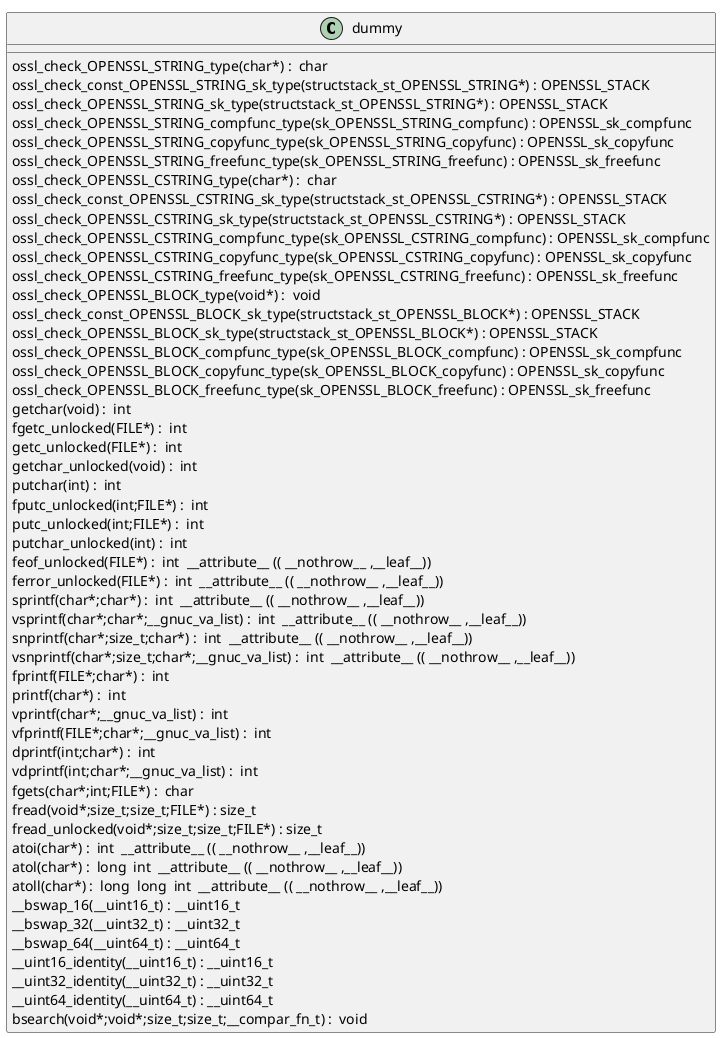 @startuml
!pragma layout smetana
class dummy {
ossl_check_OPENSSL_STRING_type(char*) :  char  [[[./../../.././qc/crypto/evp/dh_ctrl.c.html#455]]]
ossl_check_const_OPENSSL_STRING_sk_type(structstack_st_OPENSSL_STRING*) : OPENSSL_STACK [[[./../../.././qc/crypto/evp/dh_ctrl.c.html#455]]]
ossl_check_OPENSSL_STRING_sk_type(structstack_st_OPENSSL_STRING*) : OPENSSL_STACK [[[./../../.././qc/crypto/evp/dh_ctrl.c.html#455]]]
ossl_check_OPENSSL_STRING_compfunc_type(sk_OPENSSL_STRING_compfunc) : OPENSSL_sk_compfunc [[[./../../.././qc/crypto/evp/dh_ctrl.c.html#455]]]
ossl_check_OPENSSL_STRING_copyfunc_type(sk_OPENSSL_STRING_copyfunc) : OPENSSL_sk_copyfunc [[[./../../.././qc/crypto/evp/dh_ctrl.c.html#455]]]
ossl_check_OPENSSL_STRING_freefunc_type(sk_OPENSSL_STRING_freefunc) : OPENSSL_sk_freefunc [[[./../../.././qc/crypto/evp/dh_ctrl.c.html#455]]]
ossl_check_OPENSSL_CSTRING_type(char*) :  char  [[[./../../.././qc/crypto/evp/dh_ctrl.c.html#457]]]
ossl_check_const_OPENSSL_CSTRING_sk_type(structstack_st_OPENSSL_CSTRING*) : OPENSSL_STACK [[[./../../.././qc/crypto/evp/dh_ctrl.c.html#457]]]
ossl_check_OPENSSL_CSTRING_sk_type(structstack_st_OPENSSL_CSTRING*) : OPENSSL_STACK [[[./../../.././qc/crypto/evp/dh_ctrl.c.html#457]]]
ossl_check_OPENSSL_CSTRING_compfunc_type(sk_OPENSSL_CSTRING_compfunc) : OPENSSL_sk_compfunc [[[./../../.././qc/crypto/evp/dh_ctrl.c.html#457]]]
ossl_check_OPENSSL_CSTRING_copyfunc_type(sk_OPENSSL_CSTRING_copyfunc) : OPENSSL_sk_copyfunc [[[./../../.././qc/crypto/evp/dh_ctrl.c.html#457]]]
ossl_check_OPENSSL_CSTRING_freefunc_type(sk_OPENSSL_CSTRING_freefunc) : OPENSSL_sk_freefunc [[[./../../.././qc/crypto/evp/dh_ctrl.c.html#457]]]
ossl_check_OPENSSL_BLOCK_type(void*) :  void  [[[./../../.././qc/crypto/evp/dh_ctrl.c.html#460]]]
ossl_check_const_OPENSSL_BLOCK_sk_type(structstack_st_OPENSSL_BLOCK*) : OPENSSL_STACK [[[./../../.././qc/crypto/evp/dh_ctrl.c.html#460]]]
ossl_check_OPENSSL_BLOCK_sk_type(structstack_st_OPENSSL_BLOCK*) : OPENSSL_STACK [[[./../../.././qc/crypto/evp/dh_ctrl.c.html#460]]]
ossl_check_OPENSSL_BLOCK_compfunc_type(sk_OPENSSL_BLOCK_compfunc) : OPENSSL_sk_compfunc [[[./../../.././qc/crypto/evp/dh_ctrl.c.html#460]]]
ossl_check_OPENSSL_BLOCK_copyfunc_type(sk_OPENSSL_BLOCK_copyfunc) : OPENSSL_sk_copyfunc [[[./../../.././qc/crypto/evp/dh_ctrl.c.html#460]]]
ossl_check_OPENSSL_BLOCK_freefunc_type(sk_OPENSSL_BLOCK_freefunc) : OPENSSL_sk_freefunc [[[./../../.././qc/crypto/evp/dh_ctrl.c.html#460]]]
getchar(void) :  int  [[[./../../.././qc/crypto/evp/dh_ctrl.c.html#1293]]]
fgetc_unlocked(FILE*) :  int  [[[./../../.././qc/crypto/evp/dh_ctrl.c.html#1302]]]
getc_unlocked(FILE*) :  int  [[[./../../.././qc/crypto/evp/dh_ctrl.c.html#1312]]]
getchar_unlocked(void) :  int  [[[./../../.././qc/crypto/evp/dh_ctrl.c.html#1319]]]
putchar(int) :  int  [[[./../../.././qc/crypto/evp/dh_ctrl.c.html#1328]]]
fputc_unlocked(int;FILE*) :  int  [[[./../../.././qc/crypto/evp/dh_ctrl.c.html#1337]]]
putc_unlocked(int;FILE*) :  int  [[[./../../.././qc/crypto/evp/dh_ctrl.c.html#1347]]]
putchar_unlocked(int) :  int  [[[./../../.././qc/crypto/evp/dh_ctrl.c.html#1354]]]
feof_unlocked(FILE*) :  int  __attribute__ (( __nothrow__ ,__leaf__)) [[[./../../.././qc/crypto/evp/dh_ctrl.c.html#1360]]]
ferror_unlocked(FILE*) :  int  __attribute__ (( __nothrow__ ,__leaf__)) [[[./../../.././qc/crypto/evp/dh_ctrl.c.html#1367]]]
sprintf(char*;char*) :  int  __attribute__ (( __nothrow__ ,__leaf__)) [[[./../../.././qc/crypto/evp/dh_ctrl.c.html#1386]]]
vsprintf(char*;char*;__gnuc_va_list) :  int  __attribute__ (( __nothrow__ ,__leaf__)) [[[./../../.././qc/crypto/evp/dh_ctrl.c.html#1399]]]
snprintf(char*;size_t;char*) :  int  __attribute__ (( __nothrow__ ,__leaf__)) [[[./../../.././qc/crypto/evp/dh_ctrl.c.html#1418]]]
vsnprintf(char*;size_t;char*;__gnuc_va_list) :  int  __attribute__ (( __nothrow__ ,__leaf__)) [[[./../../.././qc/crypto/evp/dh_ctrl.c.html#1432]]]
fprintf(FILE*;char*) :  int  [[[./../../.././qc/crypto/evp/dh_ctrl.c.html#1453]]]
printf(char*) :  int  [[[./../../.././qc/crypto/evp/dh_ctrl.c.html#1460]]]
vprintf(char*;__gnuc_va_list) :  int  [[[./../../.././qc/crypto/evp/dh_ctrl.c.html#1472]]]
vfprintf(FILE*;char*;__gnuc_va_list) :  int  [[[./../../.././qc/crypto/evp/dh_ctrl.c.html#1482]]]
dprintf(int;char*) :  int  [[[./../../.././qc/crypto/evp/dh_ctrl.c.html#1497]]]
vdprintf(int;char*;__gnuc_va_list) :  int  [[[./../../.././qc/crypto/evp/dh_ctrl.c.html#1508]]]
fgets(char*;int;FILE*) :  char  [[[./../../.././qc/crypto/evp/dh_ctrl.c.html#1527]]]
fread(void*;size_t;size_t;FILE*) : size_t [[[./../../.././qc/crypto/evp/dh_ctrl.c.html#1553]]]
fread_unlocked(void*;size_t;size_t;FILE*) : size_t [[[./../../.././qc/crypto/evp/dh_ctrl.c.html#1580]]]
atoi(char*) :  int  __attribute__ (( __nothrow__ ,__leaf__)) [[[./../../.././qc/crypto/evp/dh_ctrl.c.html#1751]]]
atol(char*) :  long  int  __attribute__ (( __nothrow__ ,__leaf__)) [[[./../../.././qc/crypto/evp/dh_ctrl.c.html#1756]]]
atoll(char*) :  long  long  int  __attribute__ (( __nothrow__ ,__leaf__)) [[[./../../.././qc/crypto/evp/dh_ctrl.c.html#1763]]]
__bswap_16(__uint16_t) : __uint16_t [[[./../../.././qc/crypto/evp/dh_ctrl.c.html#1910]]]
__bswap_32(__uint32_t) : __uint32_t [[[./../../.././qc/crypto/evp/dh_ctrl.c.html#1925]]]
__bswap_64(__uint64_t) : __uint64_t [[[./../../.././qc/crypto/evp/dh_ctrl.c.html#1935]]]
__uint16_identity(__uint16_t) : __uint16_t [[[./../../.././qc/crypto/evp/dh_ctrl.c.html#1947]]]
__uint32_identity(__uint32_t) : __uint32_t [[[./../../.././qc/crypto/evp/dh_ctrl.c.html#1953]]]
__uint64_identity(__uint64_t) : __uint64_t [[[./../../.././qc/crypto/evp/dh_ctrl.c.html#1959]]]
bsearch(void*;void*;size_t;size_t;__compar_fn_t) :  void  [[[./../../.././qc/crypto/evp/dh_ctrl.c.html#2627]]]
} 
@enduml
